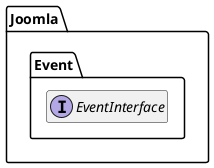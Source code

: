 @startuml
set namespaceSeparator \\
hide members
hide << alias >> circle

interface Joomla\\Event\\EventInterface
@enduml
